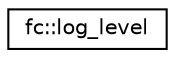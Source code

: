 digraph "Graphical Class Hierarchy"
{
  edge [fontname="Helvetica",fontsize="10",labelfontname="Helvetica",labelfontsize="10"];
  node [fontname="Helvetica",fontsize="10",shape=record];
  rankdir="LR";
  Node0 [label="fc::log_level",height=0.2,width=0.4,color="black", fillcolor="white", style="filled",URL="$classfc_1_1log__level.html"];
}
